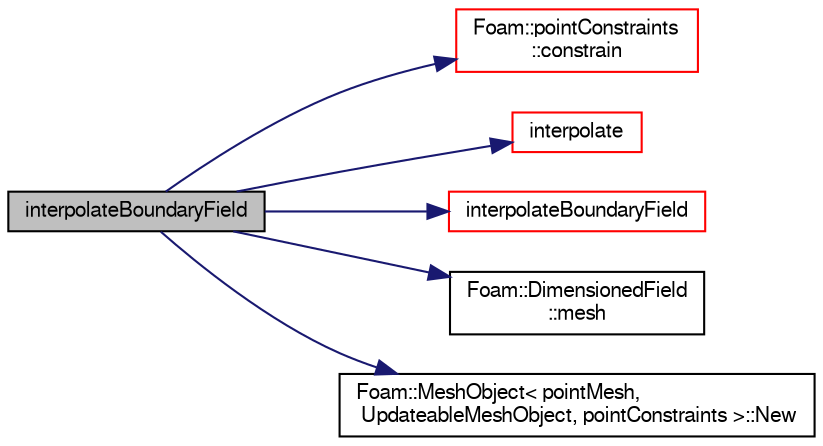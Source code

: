 digraph "interpolateBoundaryField"
{
  bgcolor="transparent";
  edge [fontname="FreeSans",fontsize="10",labelfontname="FreeSans",labelfontsize="10"];
  node [fontname="FreeSans",fontsize="10",shape=record];
  rankdir="LR";
  Node555 [label="interpolateBoundaryField",height=0.2,width=0.4,color="black", fillcolor="grey75", style="filled", fontcolor="black"];
  Node555 -> Node556 [color="midnightblue",fontsize="10",style="solid",fontname="FreeSans"];
  Node556 [label="Foam::pointConstraints\l::constrain",height=0.2,width=0.4,color="red",URL="$a23282.html#a076b612e47449fd588c8ec60739d47b8",tooltip="Apply boundary conditions (single-patch constraints) and. "];
  Node555 -> Node559 [color="midnightblue",fontsize="10",style="solid",fontname="FreeSans"];
  Node559 [label="interpolate",height=0.2,width=0.4,color="red",URL="$a23286.html#a15e44cda11303b76bb45401dd668850e",tooltip="Interpolate volField using inverse distance weighting. "];
  Node555 -> Node561 [color="midnightblue",fontsize="10",style="solid",fontname="FreeSans"];
  Node561 [label="interpolateBoundaryField",height=0.2,width=0.4,color="red",URL="$a23286.html#a3084da4ba1da6061bb7dcd9bda567d54",tooltip="Interpolate boundary field without applying constraints/boundary. "];
  Node555 -> Node650 [color="midnightblue",fontsize="10",style="solid",fontname="FreeSans"];
  Node650 [label="Foam::DimensionedField\l::mesh",height=0.2,width=0.4,color="black",URL="$a26390.html#a8f1110830348a1448a14ab5e3cf47e3b",tooltip="Return mesh. "];
  Node555 -> Node651 [color="midnightblue",fontsize="10",style="solid",fontname="FreeSans"];
  Node651 [label="Foam::MeshObject\< pointMesh,\l UpdateableMeshObject, pointConstraints \>::New",height=0.2,width=0.4,color="black",URL="$a27138.html#ab61cc2091ec1fd7e08e8948e84235a05"];
}
